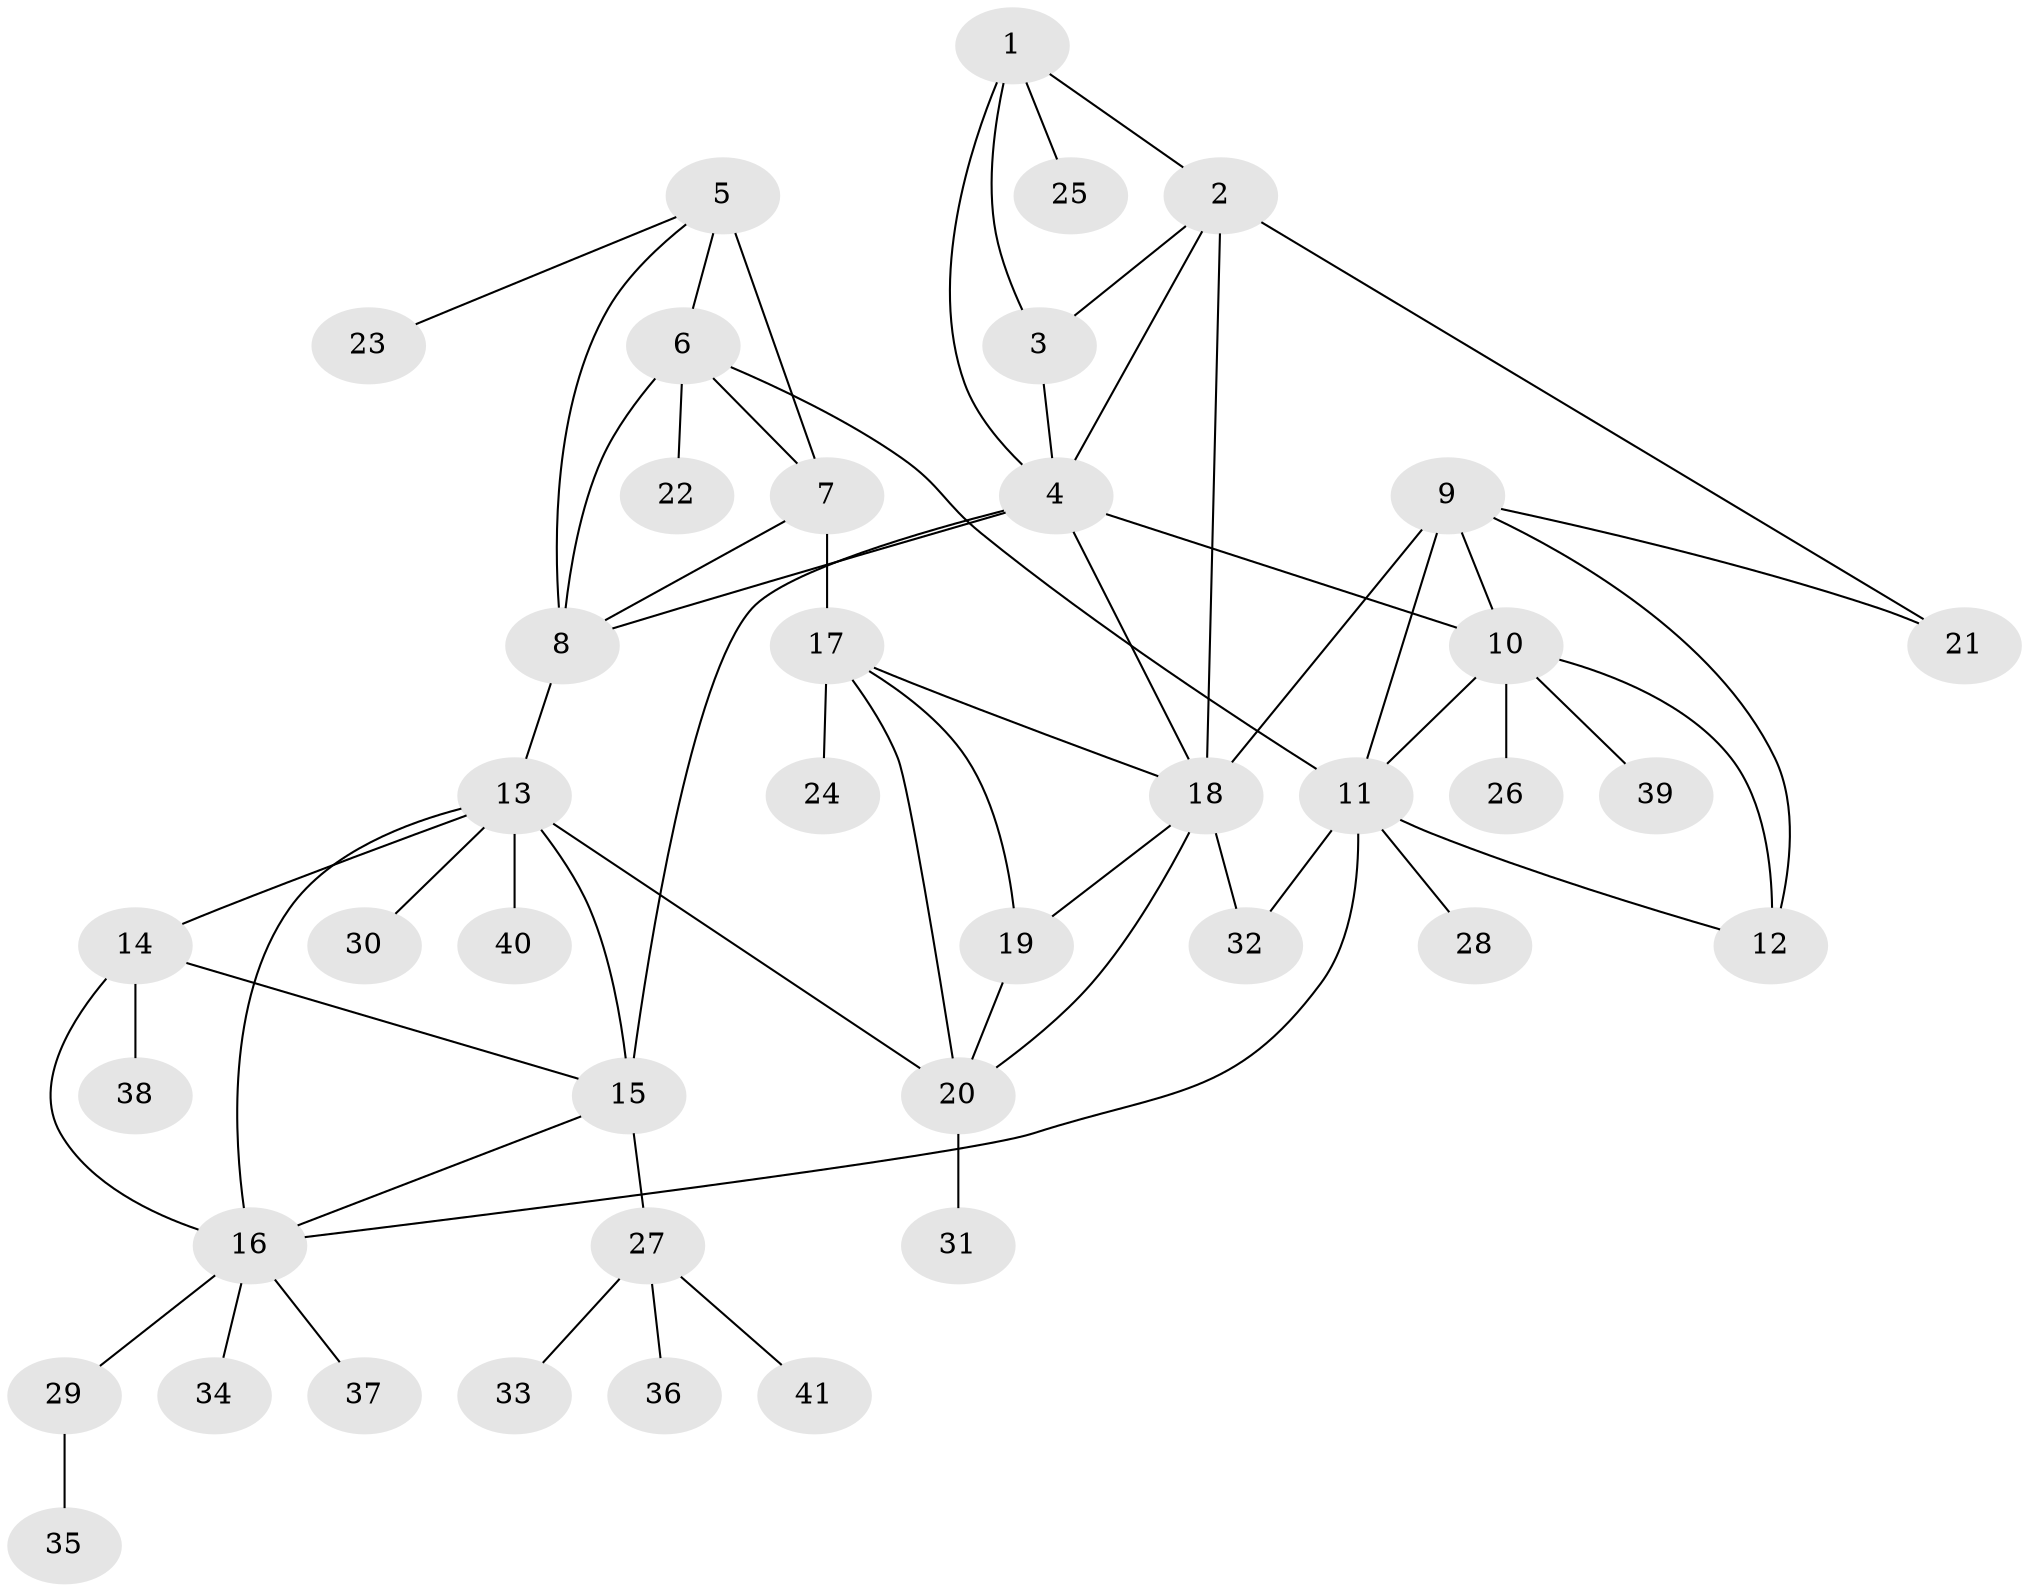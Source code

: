 // original degree distribution, {5: 0.0375, 4: 0.05, 7: 0.0375, 8: 0.0375, 6: 0.0625, 9: 0.025, 10: 0.0125, 1: 0.5875, 3: 0.0375, 2: 0.1125}
// Generated by graph-tools (version 1.1) at 2025/37/03/09/25 02:37:16]
// undirected, 41 vertices, 64 edges
graph export_dot {
graph [start="1"]
  node [color=gray90,style=filled];
  1;
  2;
  3;
  4;
  5;
  6;
  7;
  8;
  9;
  10;
  11;
  12;
  13;
  14;
  15;
  16;
  17;
  18;
  19;
  20;
  21;
  22;
  23;
  24;
  25;
  26;
  27;
  28;
  29;
  30;
  31;
  32;
  33;
  34;
  35;
  36;
  37;
  38;
  39;
  40;
  41;
  1 -- 2 [weight=1.0];
  1 -- 3 [weight=1.0];
  1 -- 4 [weight=1.0];
  1 -- 25 [weight=1.0];
  2 -- 3 [weight=4.0];
  2 -- 4 [weight=1.0];
  2 -- 18 [weight=1.0];
  2 -- 21 [weight=1.0];
  3 -- 4 [weight=1.0];
  4 -- 8 [weight=1.0];
  4 -- 10 [weight=1.0];
  4 -- 15 [weight=1.0];
  4 -- 18 [weight=1.0];
  5 -- 6 [weight=1.0];
  5 -- 7 [weight=3.0];
  5 -- 8 [weight=1.0];
  5 -- 23 [weight=1.0];
  6 -- 7 [weight=1.0];
  6 -- 8 [weight=1.0];
  6 -- 11 [weight=1.0];
  6 -- 22 [weight=1.0];
  7 -- 8 [weight=1.0];
  7 -- 17 [weight=1.0];
  8 -- 13 [weight=1.0];
  9 -- 10 [weight=1.0];
  9 -- 11 [weight=1.0];
  9 -- 12 [weight=1.0];
  9 -- 18 [weight=2.0];
  9 -- 21 [weight=1.0];
  10 -- 11 [weight=1.0];
  10 -- 12 [weight=1.0];
  10 -- 26 [weight=3.0];
  10 -- 39 [weight=1.0];
  11 -- 12 [weight=1.0];
  11 -- 16 [weight=1.0];
  11 -- 28 [weight=2.0];
  11 -- 32 [weight=1.0];
  13 -- 14 [weight=1.0];
  13 -- 15 [weight=1.0];
  13 -- 16 [weight=1.0];
  13 -- 20 [weight=1.0];
  13 -- 30 [weight=1.0];
  13 -- 40 [weight=1.0];
  14 -- 15 [weight=1.0];
  14 -- 16 [weight=1.0];
  14 -- 38 [weight=2.0];
  15 -- 16 [weight=1.0];
  15 -- 27 [weight=1.0];
  16 -- 29 [weight=1.0];
  16 -- 34 [weight=1.0];
  16 -- 37 [weight=1.0];
  17 -- 18 [weight=1.0];
  17 -- 19 [weight=1.0];
  17 -- 20 [weight=1.0];
  17 -- 24 [weight=2.0];
  18 -- 19 [weight=1.0];
  18 -- 20 [weight=1.0];
  18 -- 32 [weight=2.0];
  19 -- 20 [weight=1.0];
  20 -- 31 [weight=1.0];
  27 -- 33 [weight=1.0];
  27 -- 36 [weight=1.0];
  27 -- 41 [weight=1.0];
  29 -- 35 [weight=1.0];
}
